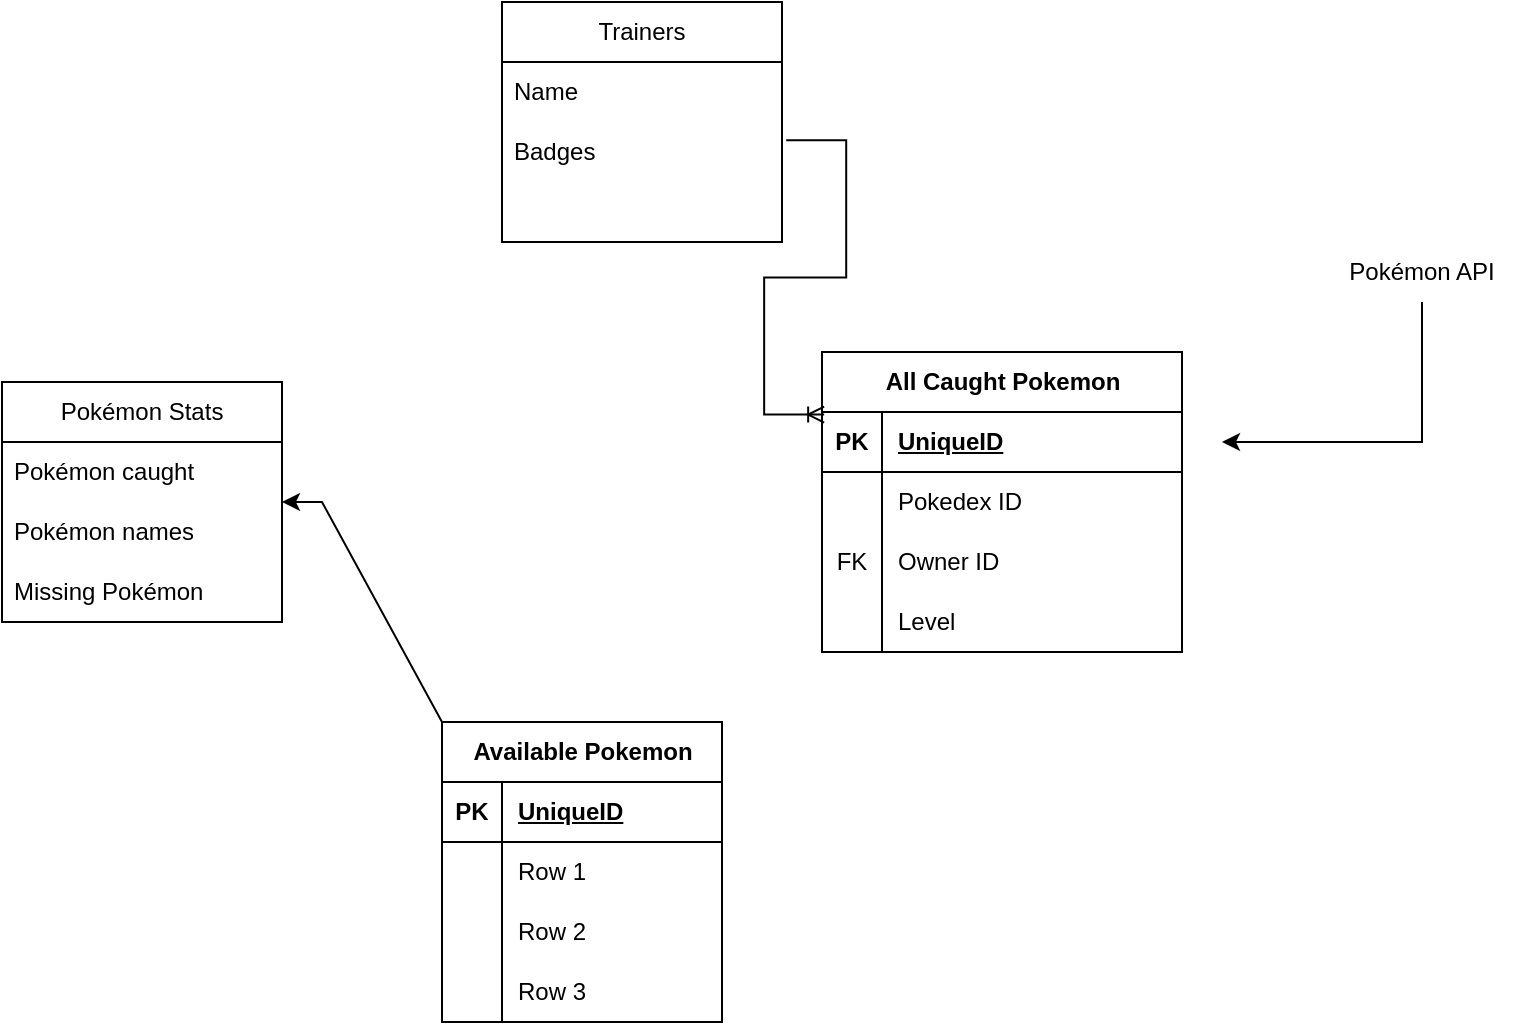 <mxfile version="26.1.1">
  <diagram name="Page-1" id="QXESr9hWlAoBlntpCPC7">
    <mxGraphModel dx="815" dy="444" grid="1" gridSize="10" guides="1" tooltips="1" connect="1" arrows="1" fold="1" page="1" pageScale="1" pageWidth="850" pageHeight="1100" math="0" shadow="0">
      <root>
        <mxCell id="0" />
        <mxCell id="1" parent="0" />
        <mxCell id="vMmkumpvQbgywFoa28NX-5" value="Trainers" style="swimlane;fontStyle=0;childLayout=stackLayout;horizontal=1;startSize=30;horizontalStack=0;resizeParent=1;resizeParentMax=0;resizeLast=0;collapsible=1;marginBottom=0;whiteSpace=wrap;html=1;" vertex="1" parent="1">
          <mxGeometry x="320" y="340" width="140" height="120" as="geometry" />
        </mxCell>
        <mxCell id="vMmkumpvQbgywFoa28NX-6" value="Name" style="text;strokeColor=none;fillColor=none;align=left;verticalAlign=middle;spacingLeft=4;spacingRight=4;overflow=hidden;points=[[0,0.5],[1,0.5]];portConstraint=eastwest;rotatable=0;whiteSpace=wrap;html=1;" vertex="1" parent="vMmkumpvQbgywFoa28NX-5">
          <mxGeometry y="30" width="140" height="30" as="geometry" />
        </mxCell>
        <mxCell id="vMmkumpvQbgywFoa28NX-7" value="Badges" style="text;strokeColor=none;fillColor=none;align=left;verticalAlign=middle;spacingLeft=4;spacingRight=4;overflow=hidden;points=[[0,0.5],[1,0.5]];portConstraint=eastwest;rotatable=0;whiteSpace=wrap;html=1;" vertex="1" parent="vMmkumpvQbgywFoa28NX-5">
          <mxGeometry y="60" width="140" height="30" as="geometry" />
        </mxCell>
        <mxCell id="vMmkumpvQbgywFoa28NX-8" value="&amp;nbsp;" style="text;strokeColor=none;fillColor=none;align=left;verticalAlign=middle;spacingLeft=4;spacingRight=4;overflow=hidden;points=[[0,0.5],[1,0.5]];portConstraint=eastwest;rotatable=0;whiteSpace=wrap;html=1;" vertex="1" parent="vMmkumpvQbgywFoa28NX-5">
          <mxGeometry y="90" width="140" height="30" as="geometry" />
        </mxCell>
        <mxCell id="vMmkumpvQbgywFoa28NX-18" value="Pokémon API" style="text;html=1;align=center;verticalAlign=middle;whiteSpace=wrap;rounded=0;" vertex="1" parent="1">
          <mxGeometry x="730" y="460" width="100" height="30" as="geometry" />
        </mxCell>
        <mxCell id="vMmkumpvQbgywFoa28NX-19" value="" style="endArrow=classic;html=1;rounded=0;" edge="1" parent="1" source="vMmkumpvQbgywFoa28NX-18">
          <mxGeometry width="50" height="50" relative="1" as="geometry">
            <mxPoint x="755" y="540" as="sourcePoint" />
            <mxPoint x="680" y="560" as="targetPoint" />
            <Array as="points">
              <mxPoint x="780" y="560" />
              <mxPoint x="700" y="560" />
            </Array>
          </mxGeometry>
        </mxCell>
        <mxCell id="vMmkumpvQbgywFoa28NX-20" value="" style="endArrow=classic;html=1;rounded=0;exitX=0;exitY=0;exitDx=0;exitDy=0;" edge="1" parent="1" source="vMmkumpvQbgywFoa28NX-29" target="vMmkumpvQbgywFoa28NX-21">
          <mxGeometry width="50" height="50" relative="1" as="geometry">
            <mxPoint x="560" y="590" as="sourcePoint" />
            <mxPoint x="420" y="590" as="targetPoint" />
            <Array as="points">
              <mxPoint x="230" y="590" />
            </Array>
          </mxGeometry>
        </mxCell>
        <mxCell id="vMmkumpvQbgywFoa28NX-21" value="Pokémon Stats" style="swimlane;fontStyle=0;childLayout=stackLayout;horizontal=1;startSize=30;horizontalStack=0;resizeParent=1;resizeParentMax=0;resizeLast=0;collapsible=1;marginBottom=0;whiteSpace=wrap;html=1;" vertex="1" parent="1">
          <mxGeometry x="70" y="530" width="140" height="120" as="geometry" />
        </mxCell>
        <mxCell id="vMmkumpvQbgywFoa28NX-22" value="Pokémon caught" style="text;strokeColor=none;fillColor=none;align=left;verticalAlign=middle;spacingLeft=4;spacingRight=4;overflow=hidden;points=[[0,0.5],[1,0.5]];portConstraint=eastwest;rotatable=0;whiteSpace=wrap;html=1;" vertex="1" parent="vMmkumpvQbgywFoa28NX-21">
          <mxGeometry y="30" width="140" height="30" as="geometry" />
        </mxCell>
        <mxCell id="vMmkumpvQbgywFoa28NX-23" value="Pokémon names" style="text;strokeColor=none;fillColor=none;align=left;verticalAlign=middle;spacingLeft=4;spacingRight=4;overflow=hidden;points=[[0,0.5],[1,0.5]];portConstraint=eastwest;rotatable=0;whiteSpace=wrap;html=1;" vertex="1" parent="vMmkumpvQbgywFoa28NX-21">
          <mxGeometry y="60" width="140" height="30" as="geometry" />
        </mxCell>
        <mxCell id="vMmkumpvQbgywFoa28NX-24" value="Missing Pokémon" style="text;strokeColor=none;fillColor=none;align=left;verticalAlign=middle;spacingLeft=4;spacingRight=4;overflow=hidden;points=[[0,0.5],[1,0.5]];portConstraint=eastwest;rotatable=0;whiteSpace=wrap;html=1;" vertex="1" parent="vMmkumpvQbgywFoa28NX-21">
          <mxGeometry y="90" width="140" height="30" as="geometry" />
        </mxCell>
        <mxCell id="vMmkumpvQbgywFoa28NX-29" value="Available Pokemon" style="shape=table;startSize=30;container=1;collapsible=1;childLayout=tableLayout;fixedRows=1;rowLines=0;fontStyle=1;align=center;resizeLast=1;html=1;" vertex="1" parent="1">
          <mxGeometry x="290" y="700" width="140" height="150" as="geometry" />
        </mxCell>
        <mxCell id="vMmkumpvQbgywFoa28NX-30" value="" style="shape=tableRow;horizontal=0;startSize=0;swimlaneHead=0;swimlaneBody=0;fillColor=none;collapsible=0;dropTarget=0;points=[[0,0.5],[1,0.5]];portConstraint=eastwest;top=0;left=0;right=0;bottom=1;" vertex="1" parent="vMmkumpvQbgywFoa28NX-29">
          <mxGeometry y="30" width="140" height="30" as="geometry" />
        </mxCell>
        <mxCell id="vMmkumpvQbgywFoa28NX-31" value="PK" style="shape=partialRectangle;connectable=0;fillColor=none;top=0;left=0;bottom=0;right=0;fontStyle=1;overflow=hidden;whiteSpace=wrap;html=1;" vertex="1" parent="vMmkumpvQbgywFoa28NX-30">
          <mxGeometry width="30" height="30" as="geometry">
            <mxRectangle width="30" height="30" as="alternateBounds" />
          </mxGeometry>
        </mxCell>
        <mxCell id="vMmkumpvQbgywFoa28NX-32" value="UniqueID" style="shape=partialRectangle;connectable=0;fillColor=none;top=0;left=0;bottom=0;right=0;align=left;spacingLeft=6;fontStyle=5;overflow=hidden;whiteSpace=wrap;html=1;" vertex="1" parent="vMmkumpvQbgywFoa28NX-30">
          <mxGeometry x="30" width="110" height="30" as="geometry">
            <mxRectangle width="110" height="30" as="alternateBounds" />
          </mxGeometry>
        </mxCell>
        <mxCell id="vMmkumpvQbgywFoa28NX-33" value="" style="shape=tableRow;horizontal=0;startSize=0;swimlaneHead=0;swimlaneBody=0;fillColor=none;collapsible=0;dropTarget=0;points=[[0,0.5],[1,0.5]];portConstraint=eastwest;top=0;left=0;right=0;bottom=0;" vertex="1" parent="vMmkumpvQbgywFoa28NX-29">
          <mxGeometry y="60" width="140" height="30" as="geometry" />
        </mxCell>
        <mxCell id="vMmkumpvQbgywFoa28NX-34" value="" style="shape=partialRectangle;connectable=0;fillColor=none;top=0;left=0;bottom=0;right=0;editable=1;overflow=hidden;whiteSpace=wrap;html=1;" vertex="1" parent="vMmkumpvQbgywFoa28NX-33">
          <mxGeometry width="30" height="30" as="geometry">
            <mxRectangle width="30" height="30" as="alternateBounds" />
          </mxGeometry>
        </mxCell>
        <mxCell id="vMmkumpvQbgywFoa28NX-35" value="Row 1" style="shape=partialRectangle;connectable=0;fillColor=none;top=0;left=0;bottom=0;right=0;align=left;spacingLeft=6;overflow=hidden;whiteSpace=wrap;html=1;" vertex="1" parent="vMmkumpvQbgywFoa28NX-33">
          <mxGeometry x="30" width="110" height="30" as="geometry">
            <mxRectangle width="110" height="30" as="alternateBounds" />
          </mxGeometry>
        </mxCell>
        <mxCell id="vMmkumpvQbgywFoa28NX-36" value="" style="shape=tableRow;horizontal=0;startSize=0;swimlaneHead=0;swimlaneBody=0;fillColor=none;collapsible=0;dropTarget=0;points=[[0,0.5],[1,0.5]];portConstraint=eastwest;top=0;left=0;right=0;bottom=0;" vertex="1" parent="vMmkumpvQbgywFoa28NX-29">
          <mxGeometry y="90" width="140" height="30" as="geometry" />
        </mxCell>
        <mxCell id="vMmkumpvQbgywFoa28NX-37" value="" style="shape=partialRectangle;connectable=0;fillColor=none;top=0;left=0;bottom=0;right=0;editable=1;overflow=hidden;whiteSpace=wrap;html=1;" vertex="1" parent="vMmkumpvQbgywFoa28NX-36">
          <mxGeometry width="30" height="30" as="geometry">
            <mxRectangle width="30" height="30" as="alternateBounds" />
          </mxGeometry>
        </mxCell>
        <mxCell id="vMmkumpvQbgywFoa28NX-38" value="Row 2" style="shape=partialRectangle;connectable=0;fillColor=none;top=0;left=0;bottom=0;right=0;align=left;spacingLeft=6;overflow=hidden;whiteSpace=wrap;html=1;" vertex="1" parent="vMmkumpvQbgywFoa28NX-36">
          <mxGeometry x="30" width="110" height="30" as="geometry">
            <mxRectangle width="110" height="30" as="alternateBounds" />
          </mxGeometry>
        </mxCell>
        <mxCell id="vMmkumpvQbgywFoa28NX-39" value="" style="shape=tableRow;horizontal=0;startSize=0;swimlaneHead=0;swimlaneBody=0;fillColor=none;collapsible=0;dropTarget=0;points=[[0,0.5],[1,0.5]];portConstraint=eastwest;top=0;left=0;right=0;bottom=0;" vertex="1" parent="vMmkumpvQbgywFoa28NX-29">
          <mxGeometry y="120" width="140" height="30" as="geometry" />
        </mxCell>
        <mxCell id="vMmkumpvQbgywFoa28NX-40" value="" style="shape=partialRectangle;connectable=0;fillColor=none;top=0;left=0;bottom=0;right=0;editable=1;overflow=hidden;whiteSpace=wrap;html=1;" vertex="1" parent="vMmkumpvQbgywFoa28NX-39">
          <mxGeometry width="30" height="30" as="geometry">
            <mxRectangle width="30" height="30" as="alternateBounds" />
          </mxGeometry>
        </mxCell>
        <mxCell id="vMmkumpvQbgywFoa28NX-41" value="Row 3" style="shape=partialRectangle;connectable=0;fillColor=none;top=0;left=0;bottom=0;right=0;align=left;spacingLeft=6;overflow=hidden;whiteSpace=wrap;html=1;" vertex="1" parent="vMmkumpvQbgywFoa28NX-39">
          <mxGeometry x="30" width="110" height="30" as="geometry">
            <mxRectangle width="110" height="30" as="alternateBounds" />
          </mxGeometry>
        </mxCell>
        <mxCell id="vMmkumpvQbgywFoa28NX-42" value="All Caught Pokemon" style="shape=table;startSize=30;container=1;collapsible=1;childLayout=tableLayout;fixedRows=1;rowLines=0;fontStyle=1;align=center;resizeLast=1;html=1;" vertex="1" parent="1">
          <mxGeometry x="480" y="515" width="180" height="150" as="geometry" />
        </mxCell>
        <mxCell id="vMmkumpvQbgywFoa28NX-43" value="" style="shape=tableRow;horizontal=0;startSize=0;swimlaneHead=0;swimlaneBody=0;fillColor=none;collapsible=0;dropTarget=0;points=[[0,0.5],[1,0.5]];portConstraint=eastwest;top=0;left=0;right=0;bottom=1;" vertex="1" parent="vMmkumpvQbgywFoa28NX-42">
          <mxGeometry y="30" width="180" height="30" as="geometry" />
        </mxCell>
        <mxCell id="vMmkumpvQbgywFoa28NX-44" value="PK" style="shape=partialRectangle;connectable=0;fillColor=none;top=0;left=0;bottom=0;right=0;fontStyle=1;overflow=hidden;whiteSpace=wrap;html=1;" vertex="1" parent="vMmkumpvQbgywFoa28NX-43">
          <mxGeometry width="30" height="30" as="geometry">
            <mxRectangle width="30" height="30" as="alternateBounds" />
          </mxGeometry>
        </mxCell>
        <mxCell id="vMmkumpvQbgywFoa28NX-45" value="UniqueID" style="shape=partialRectangle;connectable=0;fillColor=none;top=0;left=0;bottom=0;right=0;align=left;spacingLeft=6;fontStyle=5;overflow=hidden;whiteSpace=wrap;html=1;" vertex="1" parent="vMmkumpvQbgywFoa28NX-43">
          <mxGeometry x="30" width="150" height="30" as="geometry">
            <mxRectangle width="150" height="30" as="alternateBounds" />
          </mxGeometry>
        </mxCell>
        <mxCell id="vMmkumpvQbgywFoa28NX-46" value="" style="shape=tableRow;horizontal=0;startSize=0;swimlaneHead=0;swimlaneBody=0;fillColor=none;collapsible=0;dropTarget=0;points=[[0,0.5],[1,0.5]];portConstraint=eastwest;top=0;left=0;right=0;bottom=0;" vertex="1" parent="vMmkumpvQbgywFoa28NX-42">
          <mxGeometry y="60" width="180" height="30" as="geometry" />
        </mxCell>
        <mxCell id="vMmkumpvQbgywFoa28NX-47" value="" style="shape=partialRectangle;connectable=0;fillColor=none;top=0;left=0;bottom=0;right=0;editable=1;overflow=hidden;whiteSpace=wrap;html=1;" vertex="1" parent="vMmkumpvQbgywFoa28NX-46">
          <mxGeometry width="30" height="30" as="geometry">
            <mxRectangle width="30" height="30" as="alternateBounds" />
          </mxGeometry>
        </mxCell>
        <mxCell id="vMmkumpvQbgywFoa28NX-48" value="Pokedex ID" style="shape=partialRectangle;connectable=0;fillColor=none;top=0;left=0;bottom=0;right=0;align=left;spacingLeft=6;overflow=hidden;whiteSpace=wrap;html=1;" vertex="1" parent="vMmkumpvQbgywFoa28NX-46">
          <mxGeometry x="30" width="150" height="30" as="geometry">
            <mxRectangle width="150" height="30" as="alternateBounds" />
          </mxGeometry>
        </mxCell>
        <mxCell id="vMmkumpvQbgywFoa28NX-49" value="" style="shape=tableRow;horizontal=0;startSize=0;swimlaneHead=0;swimlaneBody=0;fillColor=none;collapsible=0;dropTarget=0;points=[[0,0.5],[1,0.5]];portConstraint=eastwest;top=0;left=0;right=0;bottom=0;" vertex="1" parent="vMmkumpvQbgywFoa28NX-42">
          <mxGeometry y="90" width="180" height="30" as="geometry" />
        </mxCell>
        <mxCell id="vMmkumpvQbgywFoa28NX-50" value="FK" style="shape=partialRectangle;connectable=0;fillColor=none;top=0;left=0;bottom=0;right=0;editable=1;overflow=hidden;whiteSpace=wrap;html=1;" vertex="1" parent="vMmkumpvQbgywFoa28NX-49">
          <mxGeometry width="30" height="30" as="geometry">
            <mxRectangle width="30" height="30" as="alternateBounds" />
          </mxGeometry>
        </mxCell>
        <mxCell id="vMmkumpvQbgywFoa28NX-51" value="Owner ID" style="shape=partialRectangle;connectable=0;fillColor=none;top=0;left=0;bottom=0;right=0;align=left;spacingLeft=6;overflow=hidden;whiteSpace=wrap;html=1;" vertex="1" parent="vMmkumpvQbgywFoa28NX-49">
          <mxGeometry x="30" width="150" height="30" as="geometry">
            <mxRectangle width="150" height="30" as="alternateBounds" />
          </mxGeometry>
        </mxCell>
        <mxCell id="vMmkumpvQbgywFoa28NX-52" value="" style="shape=tableRow;horizontal=0;startSize=0;swimlaneHead=0;swimlaneBody=0;fillColor=none;collapsible=0;dropTarget=0;points=[[0,0.5],[1,0.5]];portConstraint=eastwest;top=0;left=0;right=0;bottom=0;" vertex="1" parent="vMmkumpvQbgywFoa28NX-42">
          <mxGeometry y="120" width="180" height="30" as="geometry" />
        </mxCell>
        <mxCell id="vMmkumpvQbgywFoa28NX-53" value="" style="shape=partialRectangle;connectable=0;fillColor=none;top=0;left=0;bottom=0;right=0;editable=1;overflow=hidden;whiteSpace=wrap;html=1;" vertex="1" parent="vMmkumpvQbgywFoa28NX-52">
          <mxGeometry width="30" height="30" as="geometry">
            <mxRectangle width="30" height="30" as="alternateBounds" />
          </mxGeometry>
        </mxCell>
        <mxCell id="vMmkumpvQbgywFoa28NX-54" value="Level" style="shape=partialRectangle;connectable=0;fillColor=none;top=0;left=0;bottom=0;right=0;align=left;spacingLeft=6;overflow=hidden;whiteSpace=wrap;html=1;" vertex="1" parent="vMmkumpvQbgywFoa28NX-52">
          <mxGeometry x="30" width="150" height="30" as="geometry">
            <mxRectangle width="150" height="30" as="alternateBounds" />
          </mxGeometry>
        </mxCell>
        <mxCell id="vMmkumpvQbgywFoa28NX-55" value="" style="edgeStyle=entityRelationEdgeStyle;fontSize=12;html=1;endArrow=ERoneToMany;rounded=0;exitX=1.015;exitY=0.305;exitDx=0;exitDy=0;exitPerimeter=0;entryX=0.006;entryY=0.043;entryDx=0;entryDy=0;entryPerimeter=0;" edge="1" parent="1" source="vMmkumpvQbgywFoa28NX-7" target="vMmkumpvQbgywFoa28NX-43">
          <mxGeometry width="100" height="100" relative="1" as="geometry">
            <mxPoint x="470" y="500" as="sourcePoint" />
            <mxPoint x="470" y="550" as="targetPoint" />
            <Array as="points">
              <mxPoint x="530" y="470" />
              <mxPoint x="540" y="450" />
            </Array>
          </mxGeometry>
        </mxCell>
      </root>
    </mxGraphModel>
  </diagram>
</mxfile>
